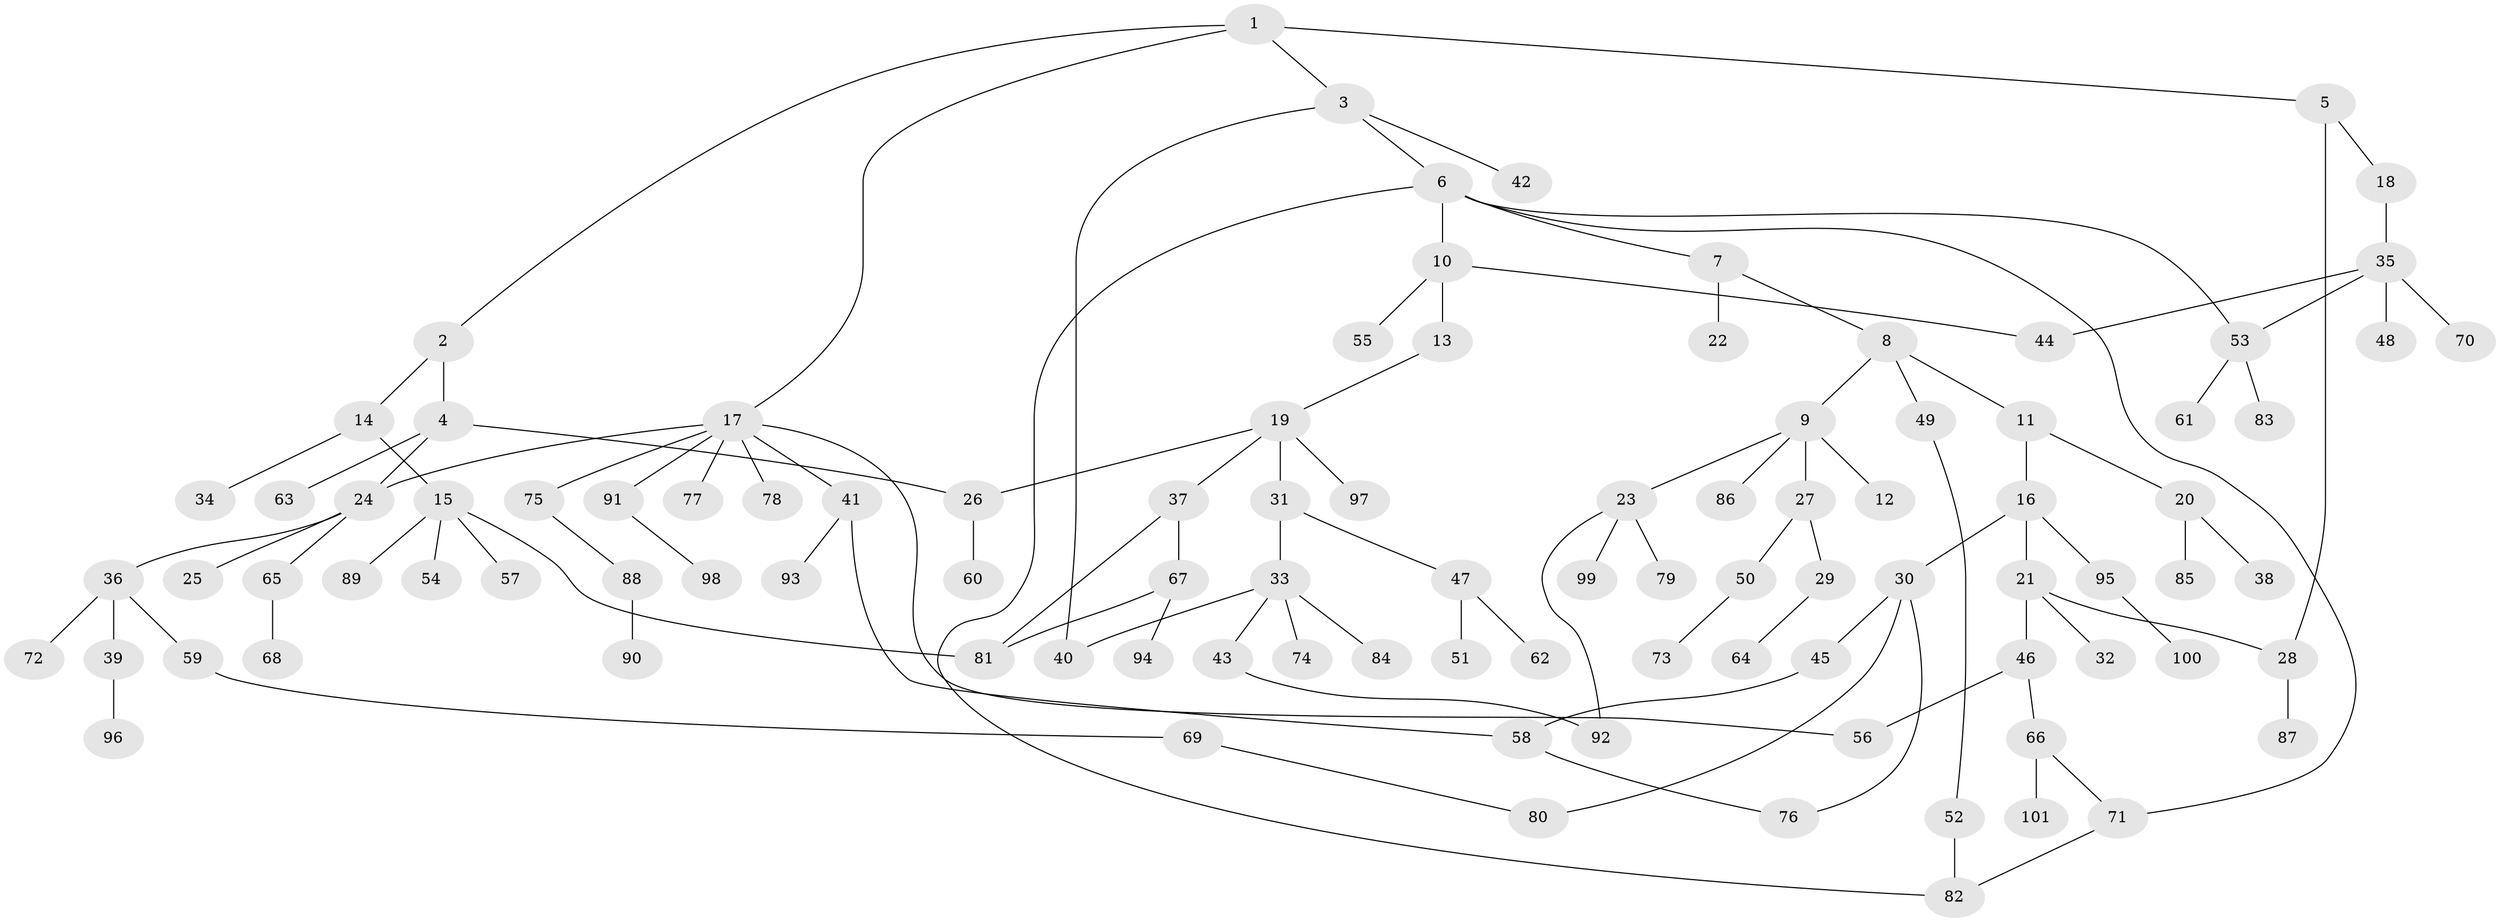 // coarse degree distribution, {4: 0.08333333333333333, 1: 0.5333333333333333, 6: 0.016666666666666666, 3: 0.03333333333333333, 2: 0.26666666666666666, 7: 0.016666666666666666, 10: 0.03333333333333333, 11: 0.016666666666666666}
// Generated by graph-tools (version 1.1) at 2025/44/03/04/25 21:44:21]
// undirected, 101 vertices, 116 edges
graph export_dot {
graph [start="1"]
  node [color=gray90,style=filled];
  1;
  2;
  3;
  4;
  5;
  6;
  7;
  8;
  9;
  10;
  11;
  12;
  13;
  14;
  15;
  16;
  17;
  18;
  19;
  20;
  21;
  22;
  23;
  24;
  25;
  26;
  27;
  28;
  29;
  30;
  31;
  32;
  33;
  34;
  35;
  36;
  37;
  38;
  39;
  40;
  41;
  42;
  43;
  44;
  45;
  46;
  47;
  48;
  49;
  50;
  51;
  52;
  53;
  54;
  55;
  56;
  57;
  58;
  59;
  60;
  61;
  62;
  63;
  64;
  65;
  66;
  67;
  68;
  69;
  70;
  71;
  72;
  73;
  74;
  75;
  76;
  77;
  78;
  79;
  80;
  81;
  82;
  83;
  84;
  85;
  86;
  87;
  88;
  89;
  90;
  91;
  92;
  93;
  94;
  95;
  96;
  97;
  98;
  99;
  100;
  101;
  1 -- 2;
  1 -- 3;
  1 -- 5;
  1 -- 17;
  2 -- 4;
  2 -- 14;
  3 -- 6;
  3 -- 40;
  3 -- 42;
  4 -- 24;
  4 -- 63;
  4 -- 26;
  5 -- 18;
  5 -- 28;
  6 -- 7;
  6 -- 10;
  6 -- 71;
  6 -- 53;
  6 -- 82;
  7 -- 8;
  7 -- 22;
  8 -- 9;
  8 -- 11;
  8 -- 49;
  9 -- 12;
  9 -- 23;
  9 -- 27;
  9 -- 86;
  10 -- 13;
  10 -- 44;
  10 -- 55;
  11 -- 16;
  11 -- 20;
  13 -- 19;
  14 -- 15;
  14 -- 34;
  15 -- 54;
  15 -- 57;
  15 -- 89;
  15 -- 81;
  16 -- 21;
  16 -- 30;
  16 -- 95;
  17 -- 41;
  17 -- 75;
  17 -- 77;
  17 -- 78;
  17 -- 91;
  17 -- 24;
  17 -- 56;
  18 -- 35;
  19 -- 26;
  19 -- 31;
  19 -- 37;
  19 -- 97;
  20 -- 38;
  20 -- 85;
  21 -- 32;
  21 -- 46;
  21 -- 28;
  23 -- 79;
  23 -- 92;
  23 -- 99;
  24 -- 25;
  24 -- 36;
  24 -- 65;
  26 -- 60;
  27 -- 29;
  27 -- 50;
  28 -- 87;
  29 -- 64;
  30 -- 45;
  30 -- 76;
  30 -- 80;
  31 -- 33;
  31 -- 47;
  33 -- 43;
  33 -- 74;
  33 -- 84;
  33 -- 40;
  35 -- 48;
  35 -- 53;
  35 -- 70;
  35 -- 44;
  36 -- 39;
  36 -- 59;
  36 -- 72;
  37 -- 67;
  37 -- 81;
  39 -- 96;
  41 -- 93;
  41 -- 58;
  43 -- 92;
  45 -- 58;
  46 -- 56;
  46 -- 66;
  47 -- 51;
  47 -- 62;
  49 -- 52;
  50 -- 73;
  52 -- 82;
  53 -- 61;
  53 -- 83;
  58 -- 76;
  59 -- 69;
  65 -- 68;
  66 -- 101;
  66 -- 71;
  67 -- 94;
  67 -- 81;
  69 -- 80;
  71 -- 82;
  75 -- 88;
  88 -- 90;
  91 -- 98;
  95 -- 100;
}
